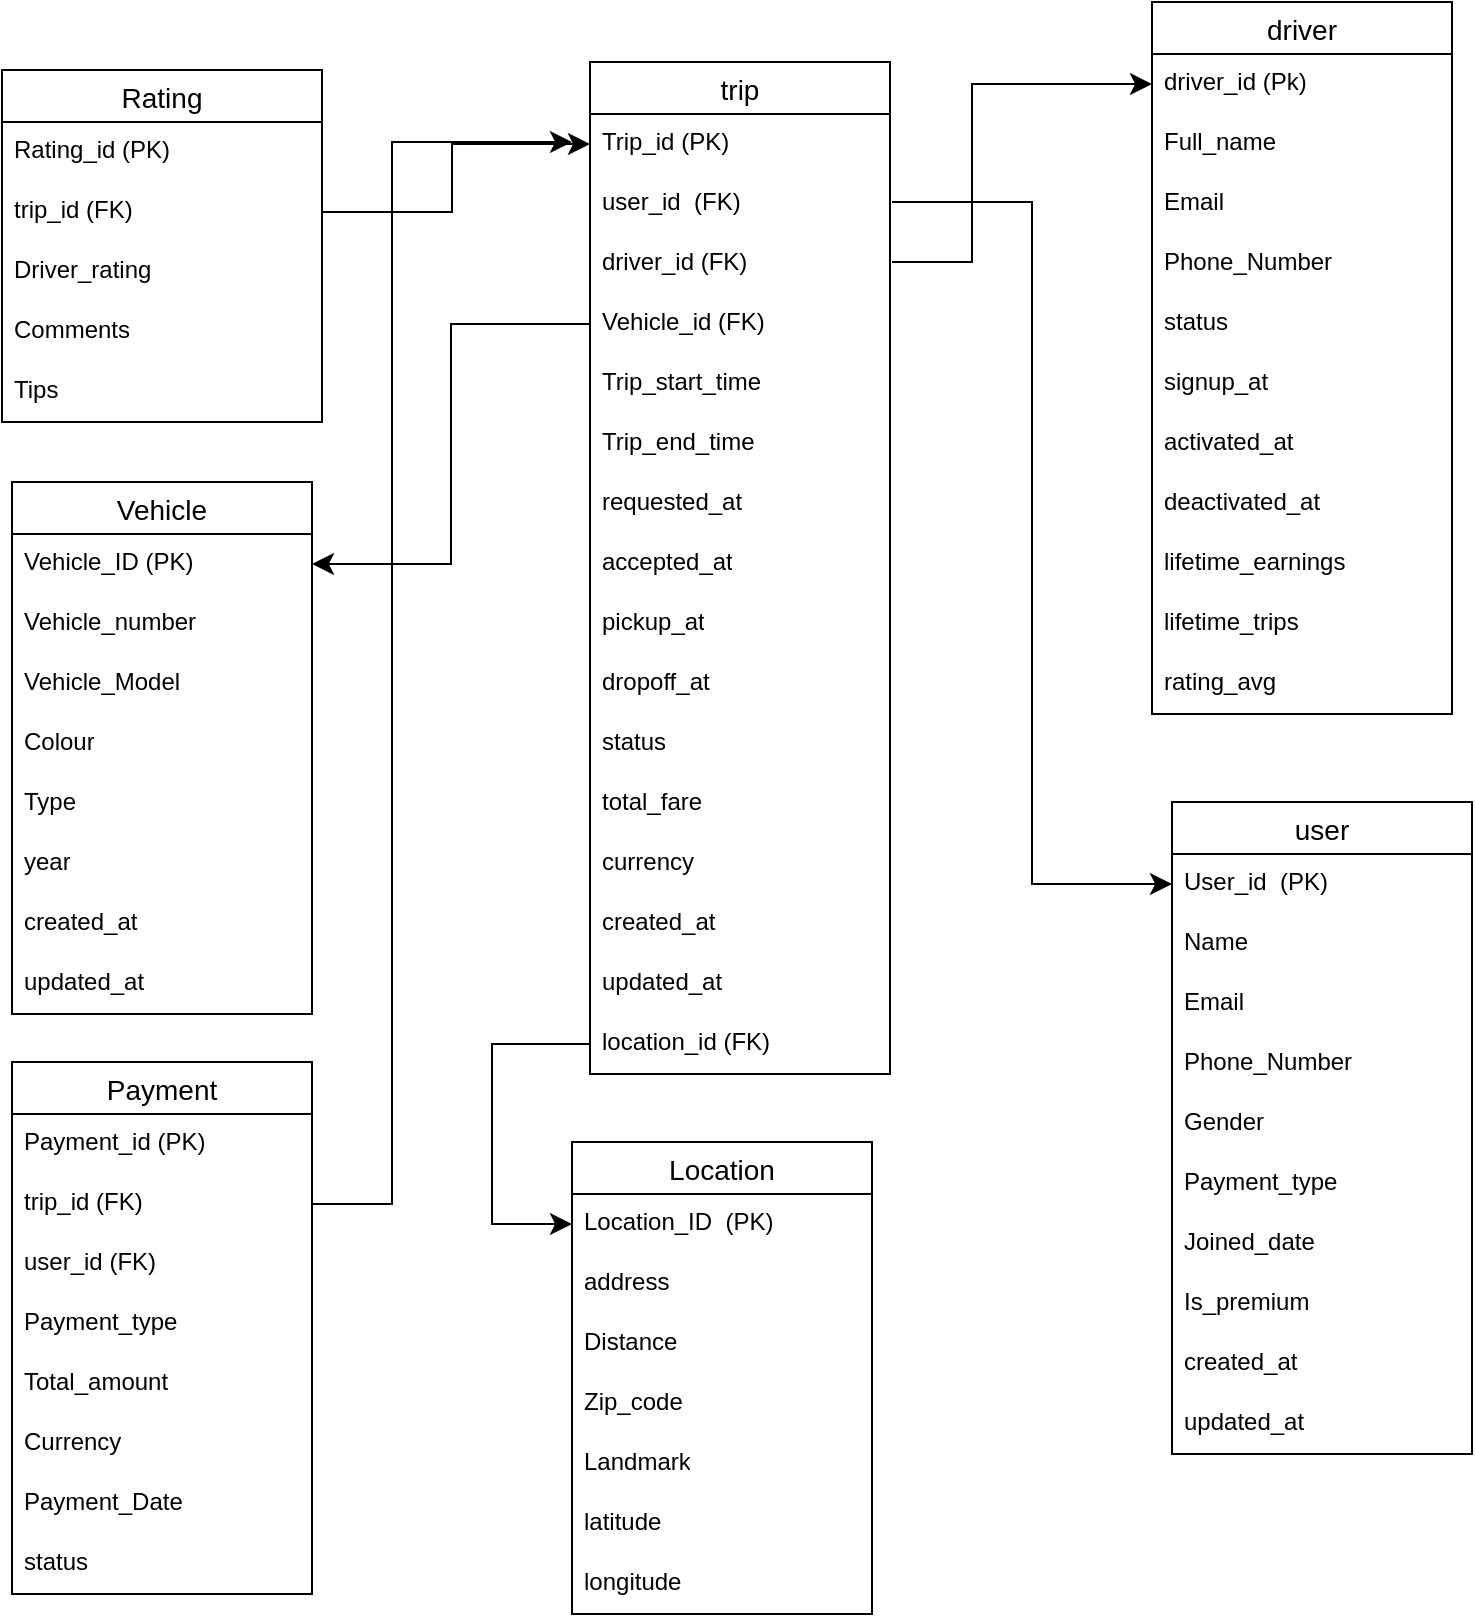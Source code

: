 <mxfile version="26.0.16">
  <diagram name="Page-1" id="Wx-b18ZCwWeDXns3QAkZ">
    <mxGraphModel dx="1140" dy="1891" grid="1" gridSize="10" guides="1" tooltips="1" connect="1" arrows="1" fold="1" page="1" pageScale="1" pageWidth="827" pageHeight="1169" math="0" shadow="0">
      <root>
        <mxCell id="0" />
        <mxCell id="1" parent="0" />
        <mxCell id="ino5ttw5x4352snneYcJ-37" value="trip" style="swimlane;fontStyle=0;childLayout=stackLayout;horizontal=1;startSize=26;horizontalStack=0;resizeParent=1;resizeParentMax=0;resizeLast=0;collapsible=1;marginBottom=0;align=center;fontSize=14;" vertex="1" parent="1">
          <mxGeometry x="339" y="-80" width="150" height="506" as="geometry" />
        </mxCell>
        <mxCell id="ino5ttw5x4352snneYcJ-38" value="Trip_id (PK)" style="text;strokeColor=none;fillColor=none;spacingLeft=4;spacingRight=4;overflow=hidden;rotatable=0;points=[[0,0.5],[1,0.5]];portConstraint=eastwest;fontSize=12;whiteSpace=wrap;html=1;" vertex="1" parent="ino5ttw5x4352snneYcJ-37">
          <mxGeometry y="26" width="150" height="30" as="geometry" />
        </mxCell>
        <mxCell id="ino5ttw5x4352snneYcJ-39" value="user_id&amp;nbsp; (FK)" style="text;strokeColor=none;fillColor=none;spacingLeft=4;spacingRight=4;overflow=hidden;rotatable=0;points=[[0,0.5],[1,0.5]];portConstraint=eastwest;fontSize=12;whiteSpace=wrap;html=1;" vertex="1" parent="ino5ttw5x4352snneYcJ-37">
          <mxGeometry y="56" width="150" height="30" as="geometry" />
        </mxCell>
        <mxCell id="ino5ttw5x4352snneYcJ-40" value="driver_id (FK)" style="text;strokeColor=none;fillColor=none;spacingLeft=4;spacingRight=4;overflow=hidden;rotatable=0;points=[[0,0.5],[1,0.5]];portConstraint=eastwest;fontSize=12;whiteSpace=wrap;html=1;" vertex="1" parent="ino5ttw5x4352snneYcJ-37">
          <mxGeometry y="86" width="150" height="30" as="geometry" />
        </mxCell>
        <mxCell id="ino5ttw5x4352snneYcJ-45" value="Vehicle_id (FK)" style="text;strokeColor=none;fillColor=none;spacingLeft=4;spacingRight=4;overflow=hidden;rotatable=0;points=[[0,0.5],[1,0.5]];portConstraint=eastwest;fontSize=12;whiteSpace=wrap;html=1;" vertex="1" parent="ino5ttw5x4352snneYcJ-37">
          <mxGeometry y="116" width="150" height="30" as="geometry" />
        </mxCell>
        <mxCell id="ino5ttw5x4352snneYcJ-98" value="Trip_start_time" style="text;strokeColor=none;fillColor=none;spacingLeft=4;spacingRight=4;overflow=hidden;rotatable=0;points=[[0,0.5],[1,0.5]];portConstraint=eastwest;fontSize=12;whiteSpace=wrap;html=1;" vertex="1" parent="ino5ttw5x4352snneYcJ-37">
          <mxGeometry y="146" width="150" height="30" as="geometry" />
        </mxCell>
        <mxCell id="ino5ttw5x4352snneYcJ-99" value="Trip_end_time" style="text;strokeColor=none;fillColor=none;spacingLeft=4;spacingRight=4;overflow=hidden;rotatable=0;points=[[0,0.5],[1,0.5]];portConstraint=eastwest;fontSize=12;whiteSpace=wrap;html=1;" vertex="1" parent="ino5ttw5x4352snneYcJ-37">
          <mxGeometry y="176" width="150" height="30" as="geometry" />
        </mxCell>
        <mxCell id="ino5ttw5x4352snneYcJ-133" value="requested_at" style="text;strokeColor=none;fillColor=none;spacingLeft=4;spacingRight=4;overflow=hidden;rotatable=0;points=[[0,0.5],[1,0.5]];portConstraint=eastwest;fontSize=12;whiteSpace=wrap;html=1;" vertex="1" parent="ino5ttw5x4352snneYcJ-37">
          <mxGeometry y="206" width="150" height="30" as="geometry" />
        </mxCell>
        <mxCell id="ino5ttw5x4352snneYcJ-134" value="accepted_at" style="text;strokeColor=none;fillColor=none;spacingLeft=4;spacingRight=4;overflow=hidden;rotatable=0;points=[[0,0.5],[1,0.5]];portConstraint=eastwest;fontSize=12;whiteSpace=wrap;html=1;" vertex="1" parent="ino5ttw5x4352snneYcJ-37">
          <mxGeometry y="236" width="150" height="30" as="geometry" />
        </mxCell>
        <mxCell id="ino5ttw5x4352snneYcJ-135" value="pickup_at" style="text;strokeColor=none;fillColor=none;spacingLeft=4;spacingRight=4;overflow=hidden;rotatable=0;points=[[0,0.5],[1,0.5]];portConstraint=eastwest;fontSize=12;whiteSpace=wrap;html=1;" vertex="1" parent="ino5ttw5x4352snneYcJ-37">
          <mxGeometry y="266" width="150" height="30" as="geometry" />
        </mxCell>
        <mxCell id="ino5ttw5x4352snneYcJ-136" value="dropoff_at" style="text;strokeColor=none;fillColor=none;spacingLeft=4;spacingRight=4;overflow=hidden;rotatable=0;points=[[0,0.5],[1,0.5]];portConstraint=eastwest;fontSize=12;whiteSpace=wrap;html=1;" vertex="1" parent="ino5ttw5x4352snneYcJ-37">
          <mxGeometry y="296" width="150" height="30" as="geometry" />
        </mxCell>
        <mxCell id="ino5ttw5x4352snneYcJ-137" value="status" style="text;strokeColor=none;fillColor=none;spacingLeft=4;spacingRight=4;overflow=hidden;rotatable=0;points=[[0,0.5],[1,0.5]];portConstraint=eastwest;fontSize=12;whiteSpace=wrap;html=1;" vertex="1" parent="ino5ttw5x4352snneYcJ-37">
          <mxGeometry y="326" width="150" height="30" as="geometry" />
        </mxCell>
        <mxCell id="ino5ttw5x4352snneYcJ-138" value="total_fare" style="text;strokeColor=none;fillColor=none;spacingLeft=4;spacingRight=4;overflow=hidden;rotatable=0;points=[[0,0.5],[1,0.5]];portConstraint=eastwest;fontSize=12;whiteSpace=wrap;html=1;" vertex="1" parent="ino5ttw5x4352snneYcJ-37">
          <mxGeometry y="356" width="150" height="30" as="geometry" />
        </mxCell>
        <mxCell id="ino5ttw5x4352snneYcJ-139" value="currency&amp;nbsp;" style="text;strokeColor=none;fillColor=none;spacingLeft=4;spacingRight=4;overflow=hidden;rotatable=0;points=[[0,0.5],[1,0.5]];portConstraint=eastwest;fontSize=12;whiteSpace=wrap;html=1;" vertex="1" parent="ino5ttw5x4352snneYcJ-37">
          <mxGeometry y="386" width="150" height="30" as="geometry" />
        </mxCell>
        <mxCell id="ino5ttw5x4352snneYcJ-140" value="created_at" style="text;strokeColor=none;fillColor=none;spacingLeft=4;spacingRight=4;overflow=hidden;rotatable=0;points=[[0,0.5],[1,0.5]];portConstraint=eastwest;fontSize=12;whiteSpace=wrap;html=1;" vertex="1" parent="ino5ttw5x4352snneYcJ-37">
          <mxGeometry y="416" width="150" height="30" as="geometry" />
        </mxCell>
        <mxCell id="ino5ttw5x4352snneYcJ-141" value="updated_at" style="text;strokeColor=none;fillColor=none;spacingLeft=4;spacingRight=4;overflow=hidden;rotatable=0;points=[[0,0.5],[1,0.5]];portConstraint=eastwest;fontSize=12;whiteSpace=wrap;html=1;" vertex="1" parent="ino5ttw5x4352snneYcJ-37">
          <mxGeometry y="446" width="150" height="30" as="geometry" />
        </mxCell>
        <mxCell id="ino5ttw5x4352snneYcJ-158" value="location_id (FK)" style="text;strokeColor=none;fillColor=none;spacingLeft=4;spacingRight=4;overflow=hidden;rotatable=0;points=[[0,0.5],[1,0.5]];portConstraint=eastwest;fontSize=12;whiteSpace=wrap;html=1;" vertex="1" parent="ino5ttw5x4352snneYcJ-37">
          <mxGeometry y="476" width="150" height="30" as="geometry" />
        </mxCell>
        <mxCell id="ino5ttw5x4352snneYcJ-47" value="Vehicle" style="swimlane;fontStyle=0;childLayout=stackLayout;horizontal=1;startSize=26;horizontalStack=0;resizeParent=1;resizeParentMax=0;resizeLast=0;collapsible=1;marginBottom=0;align=center;fontSize=14;" vertex="1" parent="1">
          <mxGeometry x="50" y="130" width="150" height="266" as="geometry" />
        </mxCell>
        <mxCell id="ino5ttw5x4352snneYcJ-48" value="Vehicle_ID (PK)" style="text;strokeColor=none;fillColor=none;spacingLeft=4;spacingRight=4;overflow=hidden;rotatable=0;points=[[0,0.5],[1,0.5]];portConstraint=eastwest;fontSize=12;whiteSpace=wrap;html=1;" vertex="1" parent="ino5ttw5x4352snneYcJ-47">
          <mxGeometry y="26" width="150" height="30" as="geometry" />
        </mxCell>
        <mxCell id="ino5ttw5x4352snneYcJ-50" value="Vehicle_number" style="text;strokeColor=none;fillColor=none;spacingLeft=4;spacingRight=4;overflow=hidden;rotatable=0;points=[[0,0.5],[1,0.5]];portConstraint=eastwest;fontSize=12;whiteSpace=wrap;html=1;" vertex="1" parent="ino5ttw5x4352snneYcJ-47">
          <mxGeometry y="56" width="150" height="30" as="geometry" />
        </mxCell>
        <mxCell id="ino5ttw5x4352snneYcJ-49" value="Vehicle_Model" style="text;strokeColor=none;fillColor=none;spacingLeft=4;spacingRight=4;overflow=hidden;rotatable=0;points=[[0,0.5],[1,0.5]];portConstraint=eastwest;fontSize=12;whiteSpace=wrap;html=1;" vertex="1" parent="ino5ttw5x4352snneYcJ-47">
          <mxGeometry y="86" width="150" height="30" as="geometry" />
        </mxCell>
        <mxCell id="ino5ttw5x4352snneYcJ-52" value="Colour" style="text;strokeColor=none;fillColor=none;spacingLeft=4;spacingRight=4;overflow=hidden;rotatable=0;points=[[0,0.5],[1,0.5]];portConstraint=eastwest;fontSize=12;whiteSpace=wrap;html=1;" vertex="1" parent="ino5ttw5x4352snneYcJ-47">
          <mxGeometry y="116" width="150" height="30" as="geometry" />
        </mxCell>
        <mxCell id="ino5ttw5x4352snneYcJ-79" value="Type" style="text;strokeColor=none;fillColor=none;spacingLeft=4;spacingRight=4;overflow=hidden;rotatable=0;points=[[0,0.5],[1,0.5]];portConstraint=eastwest;fontSize=12;whiteSpace=wrap;html=1;" vertex="1" parent="ino5ttw5x4352snneYcJ-47">
          <mxGeometry y="146" width="150" height="30" as="geometry" />
        </mxCell>
        <mxCell id="ino5ttw5x4352snneYcJ-114" value="year" style="text;strokeColor=none;fillColor=none;spacingLeft=4;spacingRight=4;overflow=hidden;rotatable=0;points=[[0,0.5],[1,0.5]];portConstraint=eastwest;fontSize=12;whiteSpace=wrap;html=1;" vertex="1" parent="ino5ttw5x4352snneYcJ-47">
          <mxGeometry y="176" width="150" height="30" as="geometry" />
        </mxCell>
        <mxCell id="ino5ttw5x4352snneYcJ-131" value="created_at" style="text;strokeColor=none;fillColor=none;spacingLeft=4;spacingRight=4;overflow=hidden;rotatable=0;points=[[0,0.5],[1,0.5]];portConstraint=eastwest;fontSize=12;whiteSpace=wrap;html=1;" vertex="1" parent="ino5ttw5x4352snneYcJ-47">
          <mxGeometry y="206" width="150" height="30" as="geometry" />
        </mxCell>
        <mxCell id="ino5ttw5x4352snneYcJ-132" value="updated_at" style="text;strokeColor=none;fillColor=none;spacingLeft=4;spacingRight=4;overflow=hidden;rotatable=0;points=[[0,0.5],[1,0.5]];portConstraint=eastwest;fontSize=12;whiteSpace=wrap;html=1;" vertex="1" parent="ino5ttw5x4352snneYcJ-47">
          <mxGeometry y="236" width="150" height="30" as="geometry" />
        </mxCell>
        <mxCell id="ino5ttw5x4352snneYcJ-53" value="driver" style="swimlane;fontStyle=0;childLayout=stackLayout;horizontal=1;startSize=26;horizontalStack=0;resizeParent=1;resizeParentMax=0;resizeLast=0;collapsible=1;marginBottom=0;align=center;fontSize=14;" vertex="1" parent="1">
          <mxGeometry x="620" y="-110" width="150" height="356" as="geometry" />
        </mxCell>
        <mxCell id="ino5ttw5x4352snneYcJ-54" value="driver_id (Pk)" style="text;strokeColor=none;fillColor=none;spacingLeft=4;spacingRight=4;overflow=hidden;rotatable=0;points=[[0,0.5],[1,0.5]];portConstraint=eastwest;fontSize=12;whiteSpace=wrap;html=1;" vertex="1" parent="ino5ttw5x4352snneYcJ-53">
          <mxGeometry y="26" width="150" height="30" as="geometry" />
        </mxCell>
        <mxCell id="ino5ttw5x4352snneYcJ-57" value="Full_name" style="text;strokeColor=none;fillColor=none;spacingLeft=4;spacingRight=4;overflow=hidden;rotatable=0;points=[[0,0.5],[1,0.5]];portConstraint=eastwest;fontSize=12;whiteSpace=wrap;html=1;" vertex="1" parent="ino5ttw5x4352snneYcJ-53">
          <mxGeometry y="56" width="150" height="30" as="geometry" />
        </mxCell>
        <mxCell id="ino5ttw5x4352snneYcJ-58" value="Email" style="text;strokeColor=none;fillColor=none;spacingLeft=4;spacingRight=4;overflow=hidden;rotatable=0;points=[[0,0.5],[1,0.5]];portConstraint=eastwest;fontSize=12;whiteSpace=wrap;html=1;" vertex="1" parent="ino5ttw5x4352snneYcJ-53">
          <mxGeometry y="86" width="150" height="30" as="geometry" />
        </mxCell>
        <mxCell id="ino5ttw5x4352snneYcJ-71" value="Phone_Number" style="text;strokeColor=none;fillColor=none;spacingLeft=4;spacingRight=4;overflow=hidden;rotatable=0;points=[[0,0.5],[1,0.5]];portConstraint=eastwest;fontSize=12;whiteSpace=wrap;html=1;" vertex="1" parent="ino5ttw5x4352snneYcJ-53">
          <mxGeometry y="116" width="150" height="30" as="geometry" />
        </mxCell>
        <mxCell id="ino5ttw5x4352snneYcJ-106" value="status" style="text;strokeColor=none;fillColor=none;spacingLeft=4;spacingRight=4;overflow=hidden;rotatable=0;points=[[0,0.5],[1,0.5]];portConstraint=eastwest;fontSize=12;whiteSpace=wrap;html=1;" vertex="1" parent="ino5ttw5x4352snneYcJ-53">
          <mxGeometry y="146" width="150" height="30" as="geometry" />
        </mxCell>
        <mxCell id="ino5ttw5x4352snneYcJ-107" value="signup_at" style="text;strokeColor=none;fillColor=none;spacingLeft=4;spacingRight=4;overflow=hidden;rotatable=0;points=[[0,0.5],[1,0.5]];portConstraint=eastwest;fontSize=12;whiteSpace=wrap;html=1;" vertex="1" parent="ino5ttw5x4352snneYcJ-53">
          <mxGeometry y="176" width="150" height="30" as="geometry" />
        </mxCell>
        <mxCell id="ino5ttw5x4352snneYcJ-108" value="activated_at" style="text;strokeColor=none;fillColor=none;spacingLeft=4;spacingRight=4;overflow=hidden;rotatable=0;points=[[0,0.5],[1,0.5]];portConstraint=eastwest;fontSize=12;whiteSpace=wrap;html=1;" vertex="1" parent="ino5ttw5x4352snneYcJ-53">
          <mxGeometry y="206" width="150" height="30" as="geometry" />
        </mxCell>
        <mxCell id="ino5ttw5x4352snneYcJ-109" value="deactivated_at" style="text;strokeColor=none;fillColor=none;spacingLeft=4;spacingRight=4;overflow=hidden;rotatable=0;points=[[0,0.5],[1,0.5]];portConstraint=eastwest;fontSize=12;whiteSpace=wrap;html=1;" vertex="1" parent="ino5ttw5x4352snneYcJ-53">
          <mxGeometry y="236" width="150" height="30" as="geometry" />
        </mxCell>
        <mxCell id="ino5ttw5x4352snneYcJ-110" value="lifetime_earnings" style="text;strokeColor=none;fillColor=none;spacingLeft=4;spacingRight=4;overflow=hidden;rotatable=0;points=[[0,0.5],[1,0.5]];portConstraint=eastwest;fontSize=12;whiteSpace=wrap;html=1;" vertex="1" parent="ino5ttw5x4352snneYcJ-53">
          <mxGeometry y="266" width="150" height="30" as="geometry" />
        </mxCell>
        <mxCell id="ino5ttw5x4352snneYcJ-111" value="lifetime_trips" style="text;strokeColor=none;fillColor=none;spacingLeft=4;spacingRight=4;overflow=hidden;rotatable=0;points=[[0,0.5],[1,0.5]];portConstraint=eastwest;fontSize=12;whiteSpace=wrap;html=1;" vertex="1" parent="ino5ttw5x4352snneYcJ-53">
          <mxGeometry y="296" width="150" height="30" as="geometry" />
        </mxCell>
        <mxCell id="ino5ttw5x4352snneYcJ-112" value="rating_avg" style="text;strokeColor=none;fillColor=none;spacingLeft=4;spacingRight=4;overflow=hidden;rotatable=0;points=[[0,0.5],[1,0.5]];portConstraint=eastwest;fontSize=12;whiteSpace=wrap;html=1;" vertex="1" parent="ino5ttw5x4352snneYcJ-53">
          <mxGeometry y="326" width="150" height="30" as="geometry" />
        </mxCell>
        <mxCell id="ino5ttw5x4352snneYcJ-59" value="user" style="swimlane;fontStyle=0;childLayout=stackLayout;horizontal=1;startSize=26;horizontalStack=0;resizeParent=1;resizeParentMax=0;resizeLast=0;collapsible=1;marginBottom=0;align=center;fontSize=14;" vertex="1" parent="1">
          <mxGeometry x="630" y="290" width="150" height="326" as="geometry" />
        </mxCell>
        <mxCell id="ino5ttw5x4352snneYcJ-61" value="User_id&amp;nbsp; (PK)" style="text;strokeColor=none;fillColor=none;spacingLeft=4;spacingRight=4;overflow=hidden;rotatable=0;points=[[0,0.5],[1,0.5]];portConstraint=eastwest;fontSize=12;whiteSpace=wrap;html=1;" vertex="1" parent="ino5ttw5x4352snneYcJ-59">
          <mxGeometry y="26" width="150" height="30" as="geometry" />
        </mxCell>
        <mxCell id="ino5ttw5x4352snneYcJ-62" value="Name" style="text;strokeColor=none;fillColor=none;spacingLeft=4;spacingRight=4;overflow=hidden;rotatable=0;points=[[0,0.5],[1,0.5]];portConstraint=eastwest;fontSize=12;whiteSpace=wrap;html=1;" vertex="1" parent="ino5ttw5x4352snneYcJ-59">
          <mxGeometry y="56" width="150" height="30" as="geometry" />
        </mxCell>
        <mxCell id="ino5ttw5x4352snneYcJ-64" value="Email" style="text;strokeColor=none;fillColor=none;spacingLeft=4;spacingRight=4;overflow=hidden;rotatable=0;points=[[0,0.5],[1,0.5]];portConstraint=eastwest;fontSize=12;whiteSpace=wrap;html=1;" vertex="1" parent="ino5ttw5x4352snneYcJ-59">
          <mxGeometry y="86" width="150" height="30" as="geometry" />
        </mxCell>
        <mxCell id="ino5ttw5x4352snneYcJ-65" value="Phone_Number" style="text;strokeColor=none;fillColor=none;spacingLeft=4;spacingRight=4;overflow=hidden;rotatable=0;points=[[0,0.5],[1,0.5]];portConstraint=eastwest;fontSize=12;whiteSpace=wrap;html=1;" vertex="1" parent="ino5ttw5x4352snneYcJ-59">
          <mxGeometry y="116" width="150" height="30" as="geometry" />
        </mxCell>
        <mxCell id="ino5ttw5x4352snneYcJ-75" value="Gender" style="text;strokeColor=none;fillColor=none;spacingLeft=4;spacingRight=4;overflow=hidden;rotatable=0;points=[[0,0.5],[1,0.5]];portConstraint=eastwest;fontSize=12;whiteSpace=wrap;html=1;" vertex="1" parent="ino5ttw5x4352snneYcJ-59">
          <mxGeometry y="146" width="150" height="30" as="geometry" />
        </mxCell>
        <mxCell id="ino5ttw5x4352snneYcJ-76" value="Payment_type" style="text;strokeColor=none;fillColor=none;spacingLeft=4;spacingRight=4;overflow=hidden;rotatable=0;points=[[0,0.5],[1,0.5]];portConstraint=eastwest;fontSize=12;whiteSpace=wrap;html=1;" vertex="1" parent="ino5ttw5x4352snneYcJ-59">
          <mxGeometry y="176" width="150" height="30" as="geometry" />
        </mxCell>
        <mxCell id="ino5ttw5x4352snneYcJ-77" value="Joined_date&amp;nbsp;" style="text;strokeColor=none;fillColor=none;spacingLeft=4;spacingRight=4;overflow=hidden;rotatable=0;points=[[0,0.5],[1,0.5]];portConstraint=eastwest;fontSize=12;whiteSpace=wrap;html=1;" vertex="1" parent="ino5ttw5x4352snneYcJ-59">
          <mxGeometry y="206" width="150" height="30" as="geometry" />
        </mxCell>
        <mxCell id="ino5ttw5x4352snneYcJ-78" value="Is_premium" style="text;strokeColor=none;fillColor=none;spacingLeft=4;spacingRight=4;overflow=hidden;rotatable=0;points=[[0,0.5],[1,0.5]];portConstraint=eastwest;fontSize=12;whiteSpace=wrap;html=1;" vertex="1" parent="ino5ttw5x4352snneYcJ-59">
          <mxGeometry y="236" width="150" height="30" as="geometry" />
        </mxCell>
        <mxCell id="ino5ttw5x4352snneYcJ-129" value="created_at" style="text;strokeColor=none;fillColor=none;spacingLeft=4;spacingRight=4;overflow=hidden;rotatable=0;points=[[0,0.5],[1,0.5]];portConstraint=eastwest;fontSize=12;whiteSpace=wrap;html=1;" vertex="1" parent="ino5ttw5x4352snneYcJ-59">
          <mxGeometry y="266" width="150" height="30" as="geometry" />
        </mxCell>
        <mxCell id="ino5ttw5x4352snneYcJ-130" value="updated_at" style="text;strokeColor=none;fillColor=none;spacingLeft=4;spacingRight=4;overflow=hidden;rotatable=0;points=[[0,0.5],[1,0.5]];portConstraint=eastwest;fontSize=12;whiteSpace=wrap;html=1;" vertex="1" parent="ino5ttw5x4352snneYcJ-59">
          <mxGeometry y="296" width="150" height="30" as="geometry" />
        </mxCell>
        <mxCell id="ino5ttw5x4352snneYcJ-80" value="Payment" style="swimlane;fontStyle=0;childLayout=stackLayout;horizontal=1;startSize=26;horizontalStack=0;resizeParent=1;resizeParentMax=0;resizeLast=0;collapsible=1;marginBottom=0;align=center;fontSize=14;" vertex="1" parent="1">
          <mxGeometry x="50" y="420" width="150" height="266" as="geometry" />
        </mxCell>
        <mxCell id="ino5ttw5x4352snneYcJ-81" value="Payment_id (PK)" style="text;strokeColor=none;fillColor=none;spacingLeft=4;spacingRight=4;overflow=hidden;rotatable=0;points=[[0,0.5],[1,0.5]];portConstraint=eastwest;fontSize=12;whiteSpace=wrap;html=1;" vertex="1" parent="ino5ttw5x4352snneYcJ-80">
          <mxGeometry y="26" width="150" height="30" as="geometry" />
        </mxCell>
        <mxCell id="ino5ttw5x4352snneYcJ-142" value="trip_id (FK)" style="text;strokeColor=none;fillColor=none;spacingLeft=4;spacingRight=4;overflow=hidden;rotatable=0;points=[[0,0.5],[1,0.5]];portConstraint=eastwest;fontSize=12;whiteSpace=wrap;html=1;" vertex="1" parent="ino5ttw5x4352snneYcJ-80">
          <mxGeometry y="56" width="150" height="30" as="geometry" />
        </mxCell>
        <mxCell id="ino5ttw5x4352snneYcJ-116" value="user_id (FK)" style="text;strokeColor=none;fillColor=none;spacingLeft=4;spacingRight=4;overflow=hidden;rotatable=0;points=[[0,0.5],[1,0.5]];portConstraint=eastwest;fontSize=12;whiteSpace=wrap;html=1;" vertex="1" parent="ino5ttw5x4352snneYcJ-80">
          <mxGeometry y="86" width="150" height="30" as="geometry" />
        </mxCell>
        <mxCell id="ino5ttw5x4352snneYcJ-82" value="Payment_type" style="text;strokeColor=none;fillColor=none;spacingLeft=4;spacingRight=4;overflow=hidden;rotatable=0;points=[[0,0.5],[1,0.5]];portConstraint=eastwest;fontSize=12;whiteSpace=wrap;html=1;" vertex="1" parent="ino5ttw5x4352snneYcJ-80">
          <mxGeometry y="116" width="150" height="30" as="geometry" />
        </mxCell>
        <mxCell id="ino5ttw5x4352snneYcJ-86" value="Total_amount" style="text;strokeColor=none;fillColor=none;spacingLeft=4;spacingRight=4;overflow=hidden;rotatable=0;points=[[0,0.5],[1,0.5]];portConstraint=eastwest;fontSize=12;whiteSpace=wrap;html=1;" vertex="1" parent="ino5ttw5x4352snneYcJ-80">
          <mxGeometry y="146" width="150" height="30" as="geometry" />
        </mxCell>
        <mxCell id="ino5ttw5x4352snneYcJ-84" value="Currency" style="text;strokeColor=none;fillColor=none;spacingLeft=4;spacingRight=4;overflow=hidden;rotatable=0;points=[[0,0.5],[1,0.5]];portConstraint=eastwest;fontSize=12;whiteSpace=wrap;html=1;" vertex="1" parent="ino5ttw5x4352snneYcJ-80">
          <mxGeometry y="176" width="150" height="30" as="geometry" />
        </mxCell>
        <mxCell id="ino5ttw5x4352snneYcJ-85" value="Payment_Date" style="text;strokeColor=none;fillColor=none;spacingLeft=4;spacingRight=4;overflow=hidden;rotatable=0;points=[[0,0.5],[1,0.5]];portConstraint=eastwest;fontSize=12;whiteSpace=wrap;html=1;" vertex="1" parent="ino5ttw5x4352snneYcJ-80">
          <mxGeometry y="206" width="150" height="30" as="geometry" />
        </mxCell>
        <mxCell id="ino5ttw5x4352snneYcJ-117" value="status" style="text;strokeColor=none;fillColor=none;spacingLeft=4;spacingRight=4;overflow=hidden;rotatable=0;points=[[0,0.5],[1,0.5]];portConstraint=eastwest;fontSize=12;whiteSpace=wrap;html=1;" vertex="1" parent="ino5ttw5x4352snneYcJ-80">
          <mxGeometry y="236" width="150" height="30" as="geometry" />
        </mxCell>
        <mxCell id="ino5ttw5x4352snneYcJ-87" value="Location" style="swimlane;fontStyle=0;childLayout=stackLayout;horizontal=1;startSize=26;horizontalStack=0;resizeParent=1;resizeParentMax=0;resizeLast=0;collapsible=1;marginBottom=0;align=center;fontSize=14;" vertex="1" parent="1">
          <mxGeometry x="330" y="460" width="150" height="236" as="geometry" />
        </mxCell>
        <mxCell id="ino5ttw5x4352snneYcJ-88" value="Location_ID&amp;nbsp; (PK)" style="text;strokeColor=none;fillColor=none;spacingLeft=4;spacingRight=4;overflow=hidden;rotatable=0;points=[[0,0.5],[1,0.5]];portConstraint=eastwest;fontSize=12;whiteSpace=wrap;html=1;" vertex="1" parent="ino5ttw5x4352snneYcJ-87">
          <mxGeometry y="26" width="150" height="30" as="geometry" />
        </mxCell>
        <mxCell id="ino5ttw5x4352snneYcJ-118" value="address" style="text;strokeColor=none;fillColor=none;spacingLeft=4;spacingRight=4;overflow=hidden;rotatable=0;points=[[0,0.5],[1,0.5]];portConstraint=eastwest;fontSize=12;whiteSpace=wrap;html=1;" vertex="1" parent="ino5ttw5x4352snneYcJ-87">
          <mxGeometry y="56" width="150" height="30" as="geometry" />
        </mxCell>
        <mxCell id="ino5ttw5x4352snneYcJ-89" value="Distance" style="text;strokeColor=none;fillColor=none;spacingLeft=4;spacingRight=4;overflow=hidden;rotatable=0;points=[[0,0.5],[1,0.5]];portConstraint=eastwest;fontSize=12;whiteSpace=wrap;html=1;" vertex="1" parent="ino5ttw5x4352snneYcJ-87">
          <mxGeometry y="86" width="150" height="30" as="geometry" />
        </mxCell>
        <mxCell id="ino5ttw5x4352snneYcJ-90" value="Zip_code" style="text;strokeColor=none;fillColor=none;spacingLeft=4;spacingRight=4;overflow=hidden;rotatable=0;points=[[0,0.5],[1,0.5]];portConstraint=eastwest;fontSize=12;whiteSpace=wrap;html=1;" vertex="1" parent="ino5ttw5x4352snneYcJ-87">
          <mxGeometry y="116" width="150" height="30" as="geometry" />
        </mxCell>
        <mxCell id="ino5ttw5x4352snneYcJ-93" value="Landmark" style="text;strokeColor=none;fillColor=none;spacingLeft=4;spacingRight=4;overflow=hidden;rotatable=0;points=[[0,0.5],[1,0.5]];portConstraint=eastwest;fontSize=12;whiteSpace=wrap;html=1;" vertex="1" parent="ino5ttw5x4352snneYcJ-87">
          <mxGeometry y="146" width="150" height="30" as="geometry" />
        </mxCell>
        <mxCell id="ino5ttw5x4352snneYcJ-119" value="latitude" style="text;strokeColor=none;fillColor=none;spacingLeft=4;spacingRight=4;overflow=hidden;rotatable=0;points=[[0,0.5],[1,0.5]];portConstraint=eastwest;fontSize=12;whiteSpace=wrap;html=1;" vertex="1" parent="ino5ttw5x4352snneYcJ-87">
          <mxGeometry y="176" width="150" height="30" as="geometry" />
        </mxCell>
        <mxCell id="ino5ttw5x4352snneYcJ-120" value="longitude" style="text;strokeColor=none;fillColor=none;spacingLeft=4;spacingRight=4;overflow=hidden;rotatable=0;points=[[0,0.5],[1,0.5]];portConstraint=eastwest;fontSize=12;whiteSpace=wrap;html=1;" vertex="1" parent="ino5ttw5x4352snneYcJ-87">
          <mxGeometry y="206" width="150" height="30" as="geometry" />
        </mxCell>
        <mxCell id="ino5ttw5x4352snneYcJ-100" value="Rating" style="swimlane;fontStyle=0;childLayout=stackLayout;horizontal=1;startSize=26;horizontalStack=0;resizeParent=1;resizeParentMax=0;resizeLast=0;collapsible=1;marginBottom=0;align=center;fontSize=14;" vertex="1" parent="1">
          <mxGeometry x="45" y="-76" width="160" height="176" as="geometry" />
        </mxCell>
        <mxCell id="ino5ttw5x4352snneYcJ-101" value="Rating_id (PK)" style="text;strokeColor=none;fillColor=none;spacingLeft=4;spacingRight=4;overflow=hidden;rotatable=0;points=[[0,0.5],[1,0.5]];portConstraint=eastwest;fontSize=12;whiteSpace=wrap;html=1;" vertex="1" parent="ino5ttw5x4352snneYcJ-100">
          <mxGeometry y="26" width="160" height="30" as="geometry" />
        </mxCell>
        <mxCell id="ino5ttw5x4352snneYcJ-115" value="trip_id (FK)" style="text;strokeColor=none;fillColor=none;spacingLeft=4;spacingRight=4;overflow=hidden;rotatable=0;points=[[0,0.5],[1,0.5]];portConstraint=eastwest;fontSize=12;whiteSpace=wrap;html=1;" vertex="1" parent="ino5ttw5x4352snneYcJ-100">
          <mxGeometry y="56" width="160" height="30" as="geometry" />
        </mxCell>
        <mxCell id="ino5ttw5x4352snneYcJ-102" value="Driver_rating" style="text;strokeColor=none;fillColor=none;spacingLeft=4;spacingRight=4;overflow=hidden;rotatable=0;points=[[0,0.5],[1,0.5]];portConstraint=eastwest;fontSize=12;whiteSpace=wrap;html=1;" vertex="1" parent="ino5ttw5x4352snneYcJ-100">
          <mxGeometry y="86" width="160" height="30" as="geometry" />
        </mxCell>
        <mxCell id="ino5ttw5x4352snneYcJ-104" value="Comments" style="text;strokeColor=none;fillColor=none;spacingLeft=4;spacingRight=4;overflow=hidden;rotatable=0;points=[[0,0.5],[1,0.5]];portConstraint=eastwest;fontSize=12;whiteSpace=wrap;html=1;" vertex="1" parent="ino5ttw5x4352snneYcJ-100">
          <mxGeometry y="116" width="160" height="30" as="geometry" />
        </mxCell>
        <mxCell id="ino5ttw5x4352snneYcJ-105" value="Tips" style="text;strokeColor=none;fillColor=none;spacingLeft=4;spacingRight=4;overflow=hidden;rotatable=0;points=[[0,0.5],[1,0.5]];portConstraint=eastwest;fontSize=12;whiteSpace=wrap;html=1;" vertex="1" parent="ino5ttw5x4352snneYcJ-100">
          <mxGeometry y="146" width="160" height="30" as="geometry" />
        </mxCell>
        <mxCell id="ino5ttw5x4352snneYcJ-163" value="" style="edgeStyle=elbowEdgeStyle;elbow=horizontal;endArrow=classic;html=1;curved=0;rounded=0;endSize=8;startSize=8;entryX=0;entryY=0.5;entryDx=0;entryDy=0;" edge="1" parent="1" target="ino5ttw5x4352snneYcJ-61">
          <mxGeometry width="50" height="50" relative="1" as="geometry">
            <mxPoint x="490" y="-10" as="sourcePoint" />
            <mxPoint x="540" y="-60" as="targetPoint" />
          </mxGeometry>
        </mxCell>
        <mxCell id="ino5ttw5x4352snneYcJ-164" value="" style="edgeStyle=elbowEdgeStyle;elbow=horizontal;endArrow=classic;html=1;curved=0;rounded=0;endSize=8;startSize=8;entryX=0;entryY=0.5;entryDx=0;entryDy=0;" edge="1" parent="1" target="ino5ttw5x4352snneYcJ-54">
          <mxGeometry width="50" height="50" relative="1" as="geometry">
            <mxPoint x="490" y="20" as="sourcePoint" />
            <mxPoint x="540" y="-30" as="targetPoint" />
            <Array as="points">
              <mxPoint x="530" y="-20" />
            </Array>
          </mxGeometry>
        </mxCell>
        <mxCell id="ino5ttw5x4352snneYcJ-165" value="" style="edgeStyle=elbowEdgeStyle;elbow=horizontal;endArrow=classic;html=1;curved=0;rounded=0;endSize=8;startSize=8;exitX=1;exitY=0.5;exitDx=0;exitDy=0;entryX=0;entryY=0.5;entryDx=0;entryDy=0;" edge="1" parent="1" source="ino5ttw5x4352snneYcJ-115" target="ino5ttw5x4352snneYcJ-38">
          <mxGeometry width="50" height="50" relative="1" as="geometry">
            <mxPoint x="280" y="-40" as="sourcePoint" />
            <mxPoint x="330" y="-90" as="targetPoint" />
            <Array as="points">
              <mxPoint x="270" y="-50" />
            </Array>
          </mxGeometry>
        </mxCell>
        <mxCell id="ino5ttw5x4352snneYcJ-166" value="" style="edgeStyle=elbowEdgeStyle;elbow=horizontal;endArrow=classic;html=1;curved=0;rounded=0;endSize=8;startSize=8;exitX=0;exitY=0.5;exitDx=0;exitDy=0;entryX=1;entryY=0.5;entryDx=0;entryDy=0;" edge="1" parent="1" source="ino5ttw5x4352snneYcJ-45" target="ino5ttw5x4352snneYcJ-48">
          <mxGeometry width="50" height="50" relative="1" as="geometry">
            <mxPoint x="240" y="220" as="sourcePoint" />
            <mxPoint x="290" y="170" as="targetPoint" />
          </mxGeometry>
        </mxCell>
        <mxCell id="ino5ttw5x4352snneYcJ-167" value="" style="edgeStyle=elbowEdgeStyle;elbow=horizontal;endArrow=classic;html=1;curved=0;rounded=0;endSize=8;startSize=8;exitX=1;exitY=0.5;exitDx=0;exitDy=0;" edge="1" parent="1" source="ino5ttw5x4352snneYcJ-142">
          <mxGeometry width="50" height="50" relative="1" as="geometry">
            <mxPoint x="230" y="400" as="sourcePoint" />
            <mxPoint x="330" y="-40" as="targetPoint" />
            <Array as="points">
              <mxPoint x="240" y="240" />
            </Array>
          </mxGeometry>
        </mxCell>
        <mxCell id="ino5ttw5x4352snneYcJ-168" value="" style="edgeStyle=elbowEdgeStyle;elbow=horizontal;endArrow=classic;html=1;curved=0;rounded=0;endSize=8;startSize=8;entryX=0;entryY=0.5;entryDx=0;entryDy=0;exitX=0;exitY=0.5;exitDx=0;exitDy=0;" edge="1" parent="1" source="ino5ttw5x4352snneYcJ-158" target="ino5ttw5x4352snneYcJ-88">
          <mxGeometry width="50" height="50" relative="1" as="geometry">
            <mxPoint x="310" y="420" as="sourcePoint" />
            <mxPoint x="330" y="390" as="targetPoint" />
            <Array as="points">
              <mxPoint x="290" y="450" />
            </Array>
          </mxGeometry>
        </mxCell>
      </root>
    </mxGraphModel>
  </diagram>
</mxfile>

